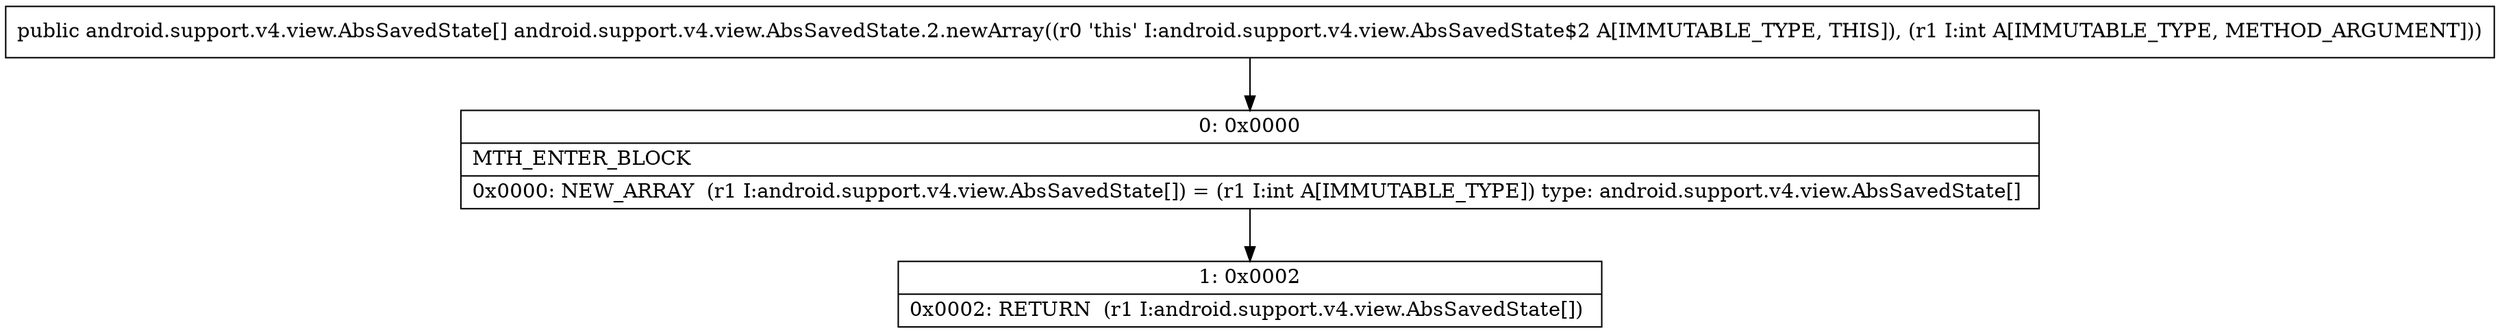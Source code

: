 digraph "CFG forandroid.support.v4.view.AbsSavedState.2.newArray(I)[Landroid\/support\/v4\/view\/AbsSavedState;" {
Node_0 [shape=record,label="{0\:\ 0x0000|MTH_ENTER_BLOCK\l|0x0000: NEW_ARRAY  (r1 I:android.support.v4.view.AbsSavedState[]) = (r1 I:int A[IMMUTABLE_TYPE]) type: android.support.v4.view.AbsSavedState[] \l}"];
Node_1 [shape=record,label="{1\:\ 0x0002|0x0002: RETURN  (r1 I:android.support.v4.view.AbsSavedState[]) \l}"];
MethodNode[shape=record,label="{public android.support.v4.view.AbsSavedState[] android.support.v4.view.AbsSavedState.2.newArray((r0 'this' I:android.support.v4.view.AbsSavedState$2 A[IMMUTABLE_TYPE, THIS]), (r1 I:int A[IMMUTABLE_TYPE, METHOD_ARGUMENT])) }"];
MethodNode -> Node_0;
Node_0 -> Node_1;
}

